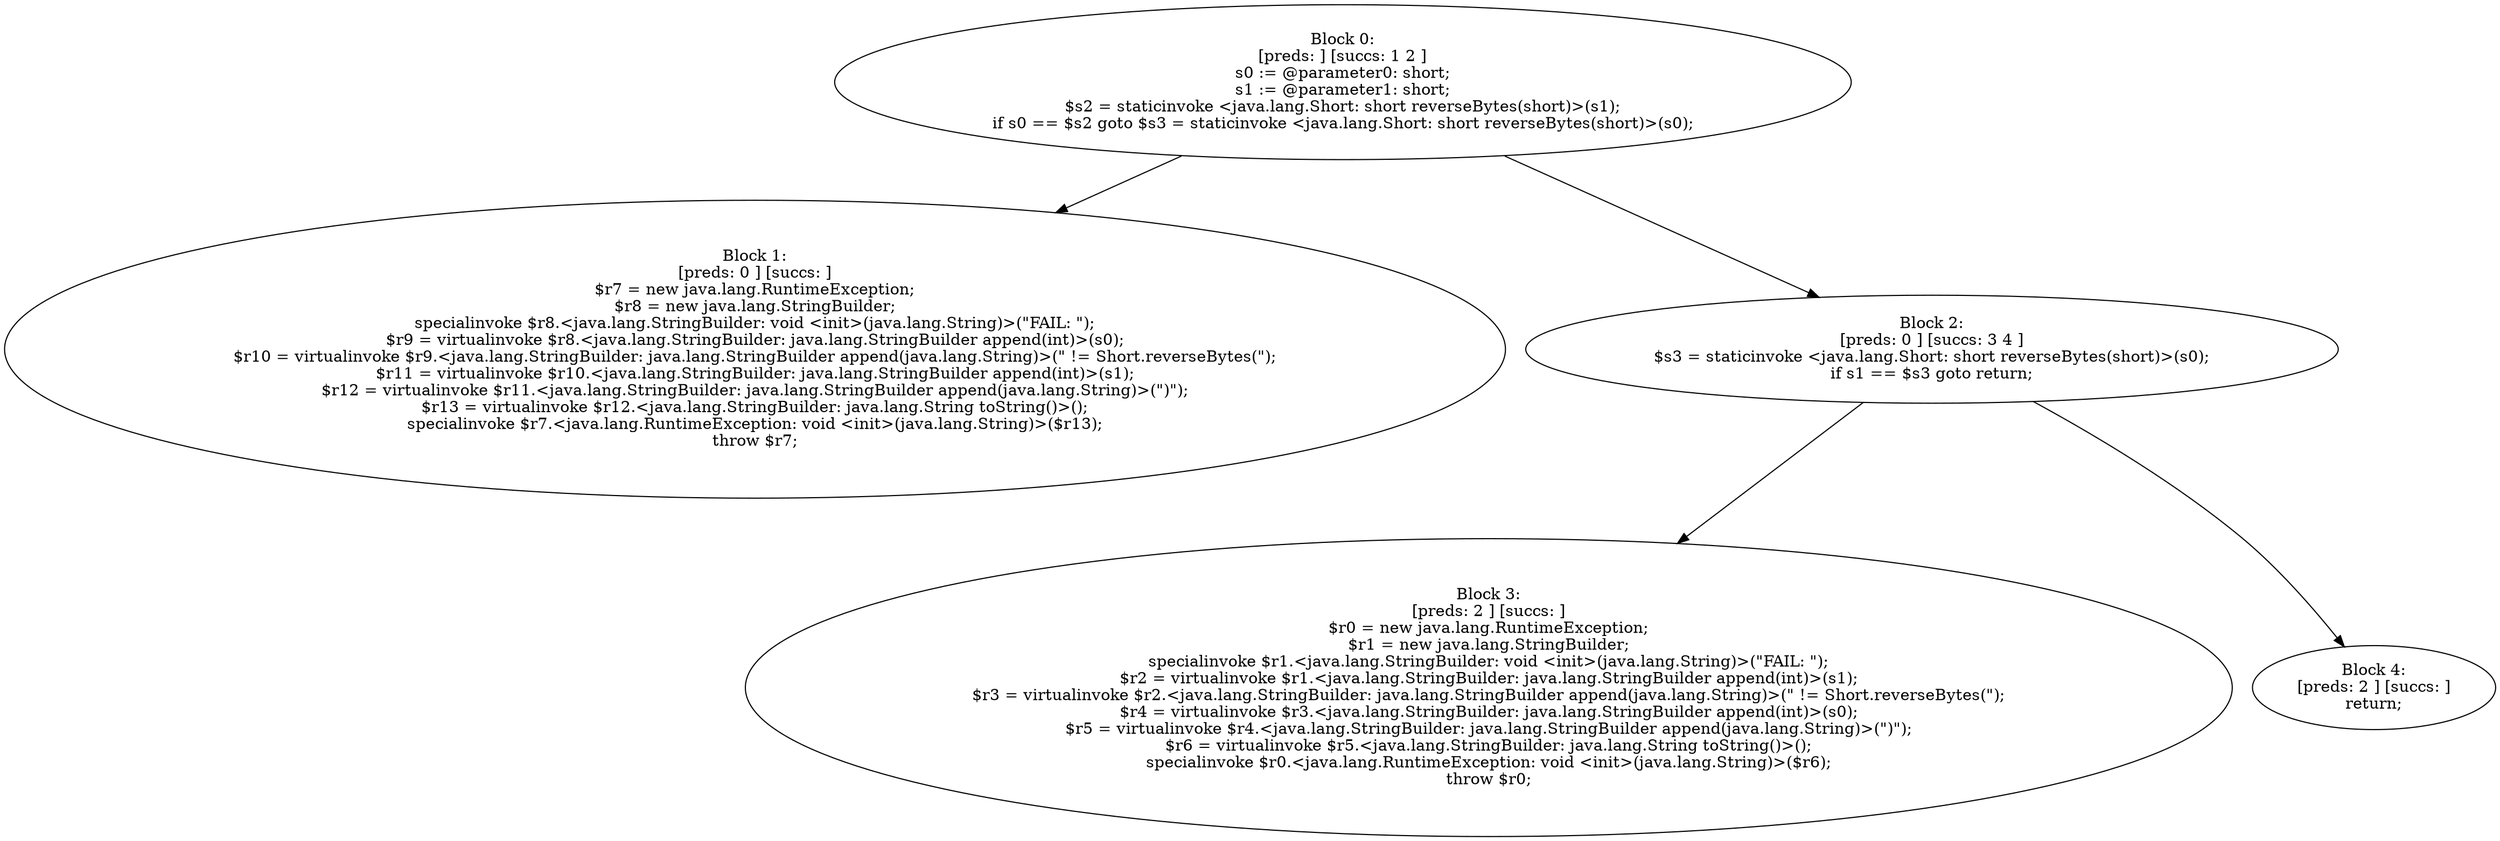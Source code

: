 digraph "unitGraph" {
    "Block 0:
[preds: ] [succs: 1 2 ]
s0 := @parameter0: short;
s1 := @parameter1: short;
$s2 = staticinvoke <java.lang.Short: short reverseBytes(short)>(s1);
if s0 == $s2 goto $s3 = staticinvoke <java.lang.Short: short reverseBytes(short)>(s0);
"
    "Block 1:
[preds: 0 ] [succs: ]
$r7 = new java.lang.RuntimeException;
$r8 = new java.lang.StringBuilder;
specialinvoke $r8.<java.lang.StringBuilder: void <init>(java.lang.String)>(\"FAIL: \");
$r9 = virtualinvoke $r8.<java.lang.StringBuilder: java.lang.StringBuilder append(int)>(s0);
$r10 = virtualinvoke $r9.<java.lang.StringBuilder: java.lang.StringBuilder append(java.lang.String)>(\" != Short.reverseBytes(\");
$r11 = virtualinvoke $r10.<java.lang.StringBuilder: java.lang.StringBuilder append(int)>(s1);
$r12 = virtualinvoke $r11.<java.lang.StringBuilder: java.lang.StringBuilder append(java.lang.String)>(\")\");
$r13 = virtualinvoke $r12.<java.lang.StringBuilder: java.lang.String toString()>();
specialinvoke $r7.<java.lang.RuntimeException: void <init>(java.lang.String)>($r13);
throw $r7;
"
    "Block 2:
[preds: 0 ] [succs: 3 4 ]
$s3 = staticinvoke <java.lang.Short: short reverseBytes(short)>(s0);
if s1 == $s3 goto return;
"
    "Block 3:
[preds: 2 ] [succs: ]
$r0 = new java.lang.RuntimeException;
$r1 = new java.lang.StringBuilder;
specialinvoke $r1.<java.lang.StringBuilder: void <init>(java.lang.String)>(\"FAIL: \");
$r2 = virtualinvoke $r1.<java.lang.StringBuilder: java.lang.StringBuilder append(int)>(s1);
$r3 = virtualinvoke $r2.<java.lang.StringBuilder: java.lang.StringBuilder append(java.lang.String)>(\" != Short.reverseBytes(\");
$r4 = virtualinvoke $r3.<java.lang.StringBuilder: java.lang.StringBuilder append(int)>(s0);
$r5 = virtualinvoke $r4.<java.lang.StringBuilder: java.lang.StringBuilder append(java.lang.String)>(\")\");
$r6 = virtualinvoke $r5.<java.lang.StringBuilder: java.lang.String toString()>();
specialinvoke $r0.<java.lang.RuntimeException: void <init>(java.lang.String)>($r6);
throw $r0;
"
    "Block 4:
[preds: 2 ] [succs: ]
return;
"
    "Block 0:
[preds: ] [succs: 1 2 ]
s0 := @parameter0: short;
s1 := @parameter1: short;
$s2 = staticinvoke <java.lang.Short: short reverseBytes(short)>(s1);
if s0 == $s2 goto $s3 = staticinvoke <java.lang.Short: short reverseBytes(short)>(s0);
"->"Block 1:
[preds: 0 ] [succs: ]
$r7 = new java.lang.RuntimeException;
$r8 = new java.lang.StringBuilder;
specialinvoke $r8.<java.lang.StringBuilder: void <init>(java.lang.String)>(\"FAIL: \");
$r9 = virtualinvoke $r8.<java.lang.StringBuilder: java.lang.StringBuilder append(int)>(s0);
$r10 = virtualinvoke $r9.<java.lang.StringBuilder: java.lang.StringBuilder append(java.lang.String)>(\" != Short.reverseBytes(\");
$r11 = virtualinvoke $r10.<java.lang.StringBuilder: java.lang.StringBuilder append(int)>(s1);
$r12 = virtualinvoke $r11.<java.lang.StringBuilder: java.lang.StringBuilder append(java.lang.String)>(\")\");
$r13 = virtualinvoke $r12.<java.lang.StringBuilder: java.lang.String toString()>();
specialinvoke $r7.<java.lang.RuntimeException: void <init>(java.lang.String)>($r13);
throw $r7;
";
    "Block 0:
[preds: ] [succs: 1 2 ]
s0 := @parameter0: short;
s1 := @parameter1: short;
$s2 = staticinvoke <java.lang.Short: short reverseBytes(short)>(s1);
if s0 == $s2 goto $s3 = staticinvoke <java.lang.Short: short reverseBytes(short)>(s0);
"->"Block 2:
[preds: 0 ] [succs: 3 4 ]
$s3 = staticinvoke <java.lang.Short: short reverseBytes(short)>(s0);
if s1 == $s3 goto return;
";
    "Block 2:
[preds: 0 ] [succs: 3 4 ]
$s3 = staticinvoke <java.lang.Short: short reverseBytes(short)>(s0);
if s1 == $s3 goto return;
"->"Block 3:
[preds: 2 ] [succs: ]
$r0 = new java.lang.RuntimeException;
$r1 = new java.lang.StringBuilder;
specialinvoke $r1.<java.lang.StringBuilder: void <init>(java.lang.String)>(\"FAIL: \");
$r2 = virtualinvoke $r1.<java.lang.StringBuilder: java.lang.StringBuilder append(int)>(s1);
$r3 = virtualinvoke $r2.<java.lang.StringBuilder: java.lang.StringBuilder append(java.lang.String)>(\" != Short.reverseBytes(\");
$r4 = virtualinvoke $r3.<java.lang.StringBuilder: java.lang.StringBuilder append(int)>(s0);
$r5 = virtualinvoke $r4.<java.lang.StringBuilder: java.lang.StringBuilder append(java.lang.String)>(\")\");
$r6 = virtualinvoke $r5.<java.lang.StringBuilder: java.lang.String toString()>();
specialinvoke $r0.<java.lang.RuntimeException: void <init>(java.lang.String)>($r6);
throw $r0;
";
    "Block 2:
[preds: 0 ] [succs: 3 4 ]
$s3 = staticinvoke <java.lang.Short: short reverseBytes(short)>(s0);
if s1 == $s3 goto return;
"->"Block 4:
[preds: 2 ] [succs: ]
return;
";
}
